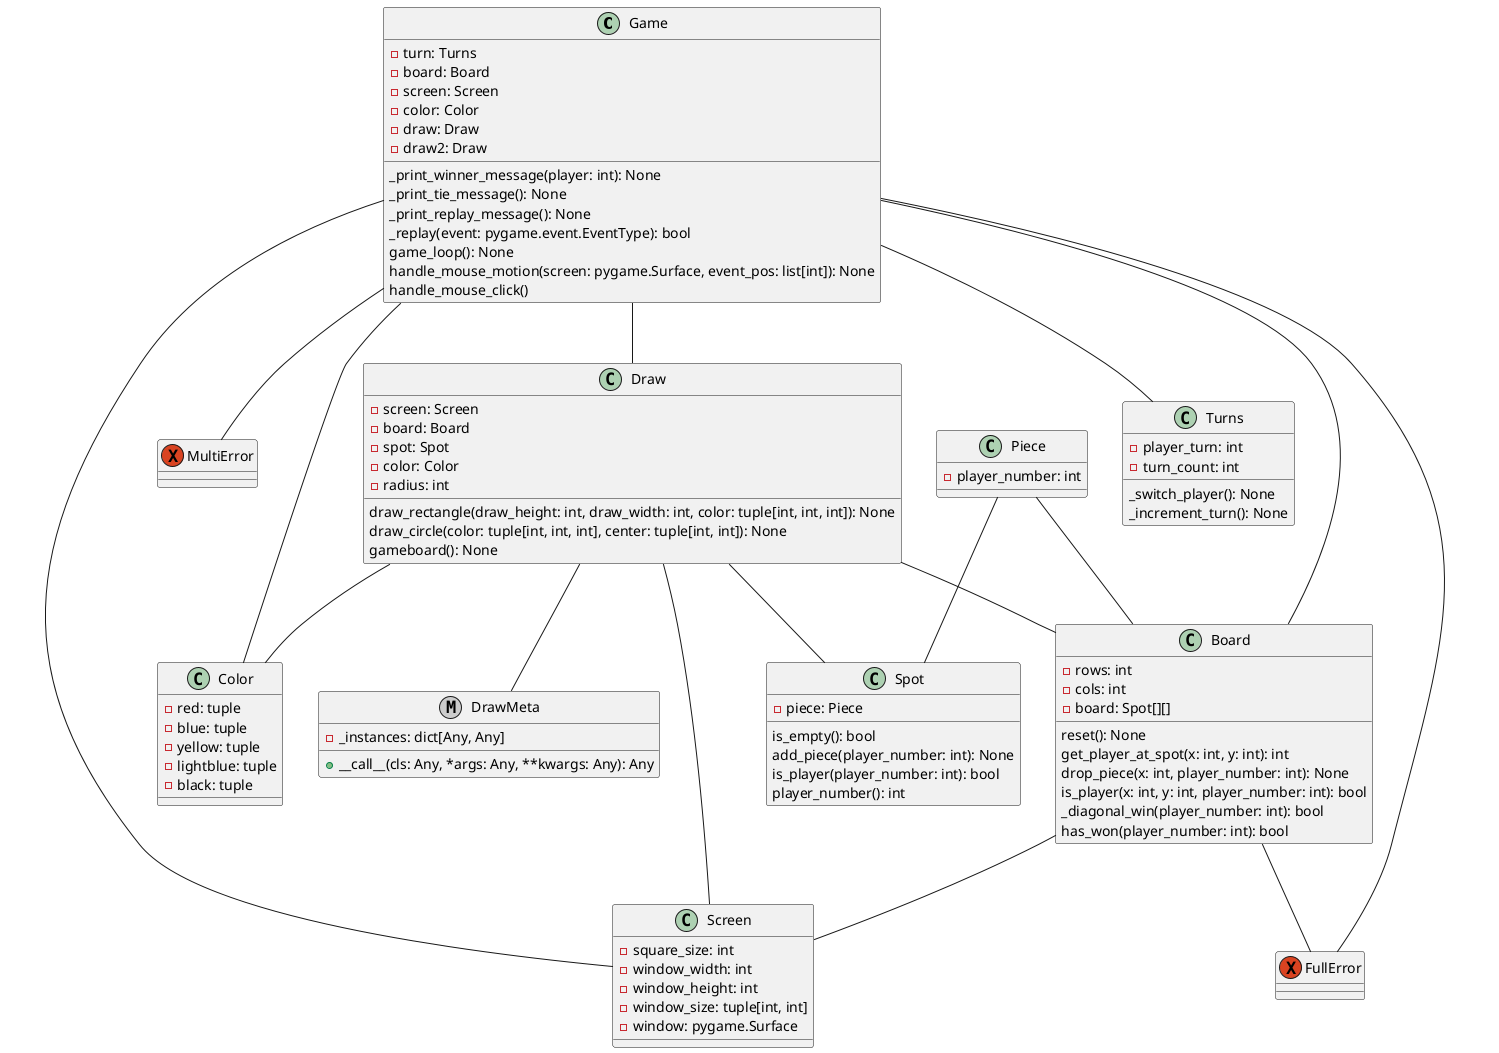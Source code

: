 @startuml
' Define classes with their methods and attributes

class Game {
  -turn: Turns
  -board: Board
  -screen: Screen
  -color: Color
  -draw: Draw
  -draw2: Draw
  _print_winner_message(player: int): None
  _print_tie_message(): None
  _print_replay_message(): None
  _replay(event: pygame.event.EventType): bool
  game_loop(): None
  handle_mouse_motion(screen: pygame.Surface, event_pos: list[int]): None
  handle_mouse_click()
}

class Turns {
  -player_turn: int
  -turn_count: int
  _switch_player(): None
  _increment_turn(): None
}

class Board {
  -rows: int
  -cols: int
  -board: Spot[][]
  reset(): None
  get_player_at_spot(x: int, y: int): int
  drop_piece(x: int, player_number: int): None
  is_player(x: int, y: int, player_number: int): bool
  _diagonal_win(player_number: int): bool
  has_won(player_number: int): bool
}

class Screen {
  -square_size: int
  -window_width: int
  -window_height: int
  -window_size: tuple[int, int]
  -window: pygame.Surface
}

class Spot {
  -piece: Piece
  is_empty(): bool
  add_piece(player_number: int): None
  is_player(player_number: int): bool
  player_number(): int
}

class Piece {
  -player_number: int
}

metaclass DrawMeta {
  -_instances: dict[Any, Any]
  +__call__(cls: Any, *args: Any, **kwargs: Any): Any
}

class Draw {
  -screen: Screen
  -board: Board
  -spot: Spot
  -color: Color
  -radius: int
  draw_rectangle(draw_height: int, draw_width: int, color: tuple[int, int, int]): None
  draw_circle(color: tuple[int, int, int], center: tuple[int, int]): None
  gameboard(): None
}

class Color {
  -red: tuple
  -blue: tuple
  -yellow: tuple
  -lightblue: tuple
  -black: tuple
}

exception MultiError

exception FullError

Game -- Turns
Game -- Board
Game -- Screen
Game -- Color
Game -- Draw
Game -- FullError
Game -- MultiError

Board -- Screen
Board -- FullError

Piece -- Spot
Piece -- Board

Draw -- DrawMeta
Draw -- Board
Draw -- Screen
Draw -- Color
Draw -- Spot

@enduml
